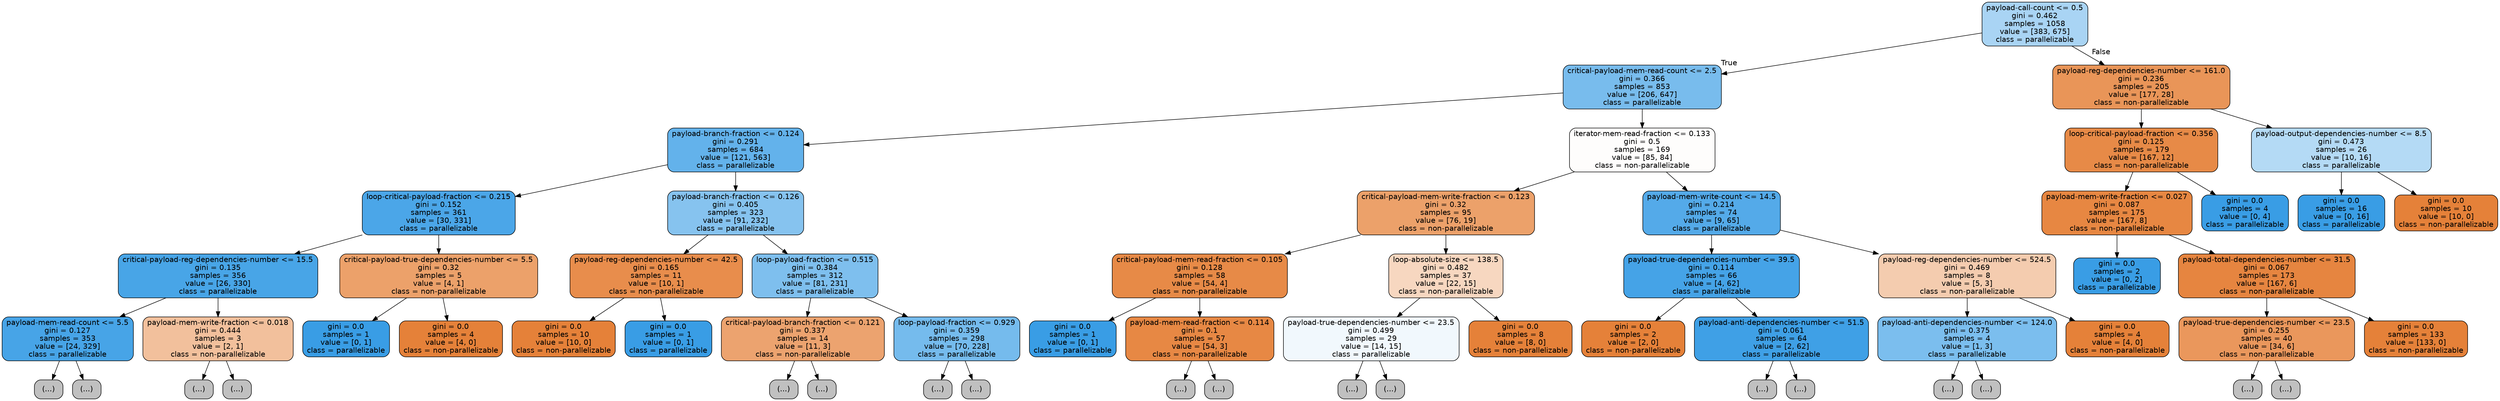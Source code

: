 digraph Tree {
node [shape=box, style="filled, rounded", color="black", fontname=helvetica] ;
edge [fontname=helvetica] ;
0 [label="payload-call-count <= 0.5\ngini = 0.462\nsamples = 1058\nvalue = [383, 675]\nclass = parallelizable", fillcolor="#399de56e"] ;
1 [label="critical-payload-mem-read-count <= 2.5\ngini = 0.366\nsamples = 853\nvalue = [206, 647]\nclass = parallelizable", fillcolor="#399de5ae"] ;
0 -> 1 [labeldistance=2.5, labelangle=45, headlabel="True"] ;
2 [label="payload-branch-fraction <= 0.124\ngini = 0.291\nsamples = 684\nvalue = [121, 563]\nclass = parallelizable", fillcolor="#399de5c8"] ;
1 -> 2 ;
3 [label="loop-critical-payload-fraction <= 0.215\ngini = 0.152\nsamples = 361\nvalue = [30, 331]\nclass = parallelizable", fillcolor="#399de5e8"] ;
2 -> 3 ;
4 [label="critical-payload-reg-dependencies-number <= 15.5\ngini = 0.135\nsamples = 356\nvalue = [26, 330]\nclass = parallelizable", fillcolor="#399de5eb"] ;
3 -> 4 ;
5 [label="payload-mem-read-count <= 5.5\ngini = 0.127\nsamples = 353\nvalue = [24, 329]\nclass = parallelizable", fillcolor="#399de5ec"] ;
4 -> 5 ;
6 [label="(...)", fillcolor="#C0C0C0"] ;
5 -> 6 ;
43 [label="(...)", fillcolor="#C0C0C0"] ;
5 -> 43 ;
54 [label="payload-mem-write-fraction <= 0.018\ngini = 0.444\nsamples = 3\nvalue = [2, 1]\nclass = non-parallelizable", fillcolor="#e581397f"] ;
4 -> 54 ;
55 [label="(...)", fillcolor="#C0C0C0"] ;
54 -> 55 ;
56 [label="(...)", fillcolor="#C0C0C0"] ;
54 -> 56 ;
57 [label="critical-payload-true-dependencies-number <= 5.5\ngini = 0.32\nsamples = 5\nvalue = [4, 1]\nclass = non-parallelizable", fillcolor="#e58139bf"] ;
3 -> 57 ;
58 [label="gini = 0.0\nsamples = 1\nvalue = [0, 1]\nclass = parallelizable", fillcolor="#399de5ff"] ;
57 -> 58 ;
59 [label="gini = 0.0\nsamples = 4\nvalue = [4, 0]\nclass = non-parallelizable", fillcolor="#e58139ff"] ;
57 -> 59 ;
60 [label="payload-branch-fraction <= 0.126\ngini = 0.405\nsamples = 323\nvalue = [91, 232]\nclass = parallelizable", fillcolor="#399de59b"] ;
2 -> 60 ;
61 [label="payload-reg-dependencies-number <= 42.5\ngini = 0.165\nsamples = 11\nvalue = [10, 1]\nclass = non-parallelizable", fillcolor="#e58139e6"] ;
60 -> 61 ;
62 [label="gini = 0.0\nsamples = 10\nvalue = [10, 0]\nclass = non-parallelizable", fillcolor="#e58139ff"] ;
61 -> 62 ;
63 [label="gini = 0.0\nsamples = 1\nvalue = [0, 1]\nclass = parallelizable", fillcolor="#399de5ff"] ;
61 -> 63 ;
64 [label="loop-payload-fraction <= 0.515\ngini = 0.384\nsamples = 312\nvalue = [81, 231]\nclass = parallelizable", fillcolor="#399de5a6"] ;
60 -> 64 ;
65 [label="critical-payload-branch-fraction <= 0.121\ngini = 0.337\nsamples = 14\nvalue = [11, 3]\nclass = non-parallelizable", fillcolor="#e58139b9"] ;
64 -> 65 ;
66 [label="(...)", fillcolor="#C0C0C0"] ;
65 -> 66 ;
67 [label="(...)", fillcolor="#C0C0C0"] ;
65 -> 67 ;
70 [label="loop-payload-fraction <= 0.929\ngini = 0.359\nsamples = 298\nvalue = [70, 228]\nclass = parallelizable", fillcolor="#399de5b1"] ;
64 -> 70 ;
71 [label="(...)", fillcolor="#C0C0C0"] ;
70 -> 71 ;
158 [label="(...)", fillcolor="#C0C0C0"] ;
70 -> 158 ;
167 [label="iterator-mem-read-fraction <= 0.133\ngini = 0.5\nsamples = 169\nvalue = [85, 84]\nclass = non-parallelizable", fillcolor="#e5813903"] ;
1 -> 167 ;
168 [label="critical-payload-mem-write-fraction <= 0.123\ngini = 0.32\nsamples = 95\nvalue = [76, 19]\nclass = non-parallelizable", fillcolor="#e58139bf"] ;
167 -> 168 ;
169 [label="critical-payload-mem-read-fraction <= 0.105\ngini = 0.128\nsamples = 58\nvalue = [54, 4]\nclass = non-parallelizable", fillcolor="#e58139ec"] ;
168 -> 169 ;
170 [label="gini = 0.0\nsamples = 1\nvalue = [0, 1]\nclass = parallelizable", fillcolor="#399de5ff"] ;
169 -> 170 ;
171 [label="payload-mem-read-fraction <= 0.114\ngini = 0.1\nsamples = 57\nvalue = [54, 3]\nclass = non-parallelizable", fillcolor="#e58139f1"] ;
169 -> 171 ;
172 [label="(...)", fillcolor="#C0C0C0"] ;
171 -> 172 ;
173 [label="(...)", fillcolor="#C0C0C0"] ;
171 -> 173 ;
178 [label="loop-absolute-size <= 138.5\ngini = 0.482\nsamples = 37\nvalue = [22, 15]\nclass = non-parallelizable", fillcolor="#e5813951"] ;
168 -> 178 ;
179 [label="payload-true-dependencies-number <= 23.5\ngini = 0.499\nsamples = 29\nvalue = [14, 15]\nclass = parallelizable", fillcolor="#399de511"] ;
178 -> 179 ;
180 [label="(...)", fillcolor="#C0C0C0"] ;
179 -> 180 ;
181 [label="(...)", fillcolor="#C0C0C0"] ;
179 -> 181 ;
194 [label="gini = 0.0\nsamples = 8\nvalue = [8, 0]\nclass = non-parallelizable", fillcolor="#e58139ff"] ;
178 -> 194 ;
195 [label="payload-mem-write-count <= 14.5\ngini = 0.214\nsamples = 74\nvalue = [9, 65]\nclass = parallelizable", fillcolor="#399de5dc"] ;
167 -> 195 ;
196 [label="payload-true-dependencies-number <= 39.5\ngini = 0.114\nsamples = 66\nvalue = [4, 62]\nclass = parallelizable", fillcolor="#399de5ef"] ;
195 -> 196 ;
197 [label="gini = 0.0\nsamples = 2\nvalue = [2, 0]\nclass = non-parallelizable", fillcolor="#e58139ff"] ;
196 -> 197 ;
198 [label="payload-anti-dependencies-number <= 51.5\ngini = 0.061\nsamples = 64\nvalue = [2, 62]\nclass = parallelizable", fillcolor="#399de5f7"] ;
196 -> 198 ;
199 [label="(...)", fillcolor="#C0C0C0"] ;
198 -> 199 ;
200 [label="(...)", fillcolor="#C0C0C0"] ;
198 -> 200 ;
203 [label="payload-reg-dependencies-number <= 524.5\ngini = 0.469\nsamples = 8\nvalue = [5, 3]\nclass = non-parallelizable", fillcolor="#e5813966"] ;
195 -> 203 ;
204 [label="payload-anti-dependencies-number <= 124.0\ngini = 0.375\nsamples = 4\nvalue = [1, 3]\nclass = parallelizable", fillcolor="#399de5aa"] ;
203 -> 204 ;
205 [label="(...)", fillcolor="#C0C0C0"] ;
204 -> 205 ;
206 [label="(...)", fillcolor="#C0C0C0"] ;
204 -> 206 ;
207 [label="gini = 0.0\nsamples = 4\nvalue = [4, 0]\nclass = non-parallelizable", fillcolor="#e58139ff"] ;
203 -> 207 ;
208 [label="payload-reg-dependencies-number <= 161.0\ngini = 0.236\nsamples = 205\nvalue = [177, 28]\nclass = non-parallelizable", fillcolor="#e58139d7"] ;
0 -> 208 [labeldistance=2.5, labelangle=-45, headlabel="False"] ;
209 [label="loop-critical-payload-fraction <= 0.356\ngini = 0.125\nsamples = 179\nvalue = [167, 12]\nclass = non-parallelizable", fillcolor="#e58139ed"] ;
208 -> 209 ;
210 [label="payload-mem-write-fraction <= 0.027\ngini = 0.087\nsamples = 175\nvalue = [167, 8]\nclass = non-parallelizable", fillcolor="#e58139f3"] ;
209 -> 210 ;
211 [label="gini = 0.0\nsamples = 2\nvalue = [0, 2]\nclass = parallelizable", fillcolor="#399de5ff"] ;
210 -> 211 ;
212 [label="payload-total-dependencies-number <= 31.5\ngini = 0.067\nsamples = 173\nvalue = [167, 6]\nclass = non-parallelizable", fillcolor="#e58139f6"] ;
210 -> 212 ;
213 [label="payload-true-dependencies-number <= 23.5\ngini = 0.255\nsamples = 40\nvalue = [34, 6]\nclass = non-parallelizable", fillcolor="#e58139d2"] ;
212 -> 213 ;
214 [label="(...)", fillcolor="#C0C0C0"] ;
213 -> 214 ;
219 [label="(...)", fillcolor="#C0C0C0"] ;
213 -> 219 ;
220 [label="gini = 0.0\nsamples = 133\nvalue = [133, 0]\nclass = non-parallelizable", fillcolor="#e58139ff"] ;
212 -> 220 ;
221 [label="gini = 0.0\nsamples = 4\nvalue = [0, 4]\nclass = parallelizable", fillcolor="#399de5ff"] ;
209 -> 221 ;
222 [label="payload-output-dependencies-number <= 8.5\ngini = 0.473\nsamples = 26\nvalue = [10, 16]\nclass = parallelizable", fillcolor="#399de560"] ;
208 -> 222 ;
223 [label="gini = 0.0\nsamples = 16\nvalue = [0, 16]\nclass = parallelizable", fillcolor="#399de5ff"] ;
222 -> 223 ;
224 [label="gini = 0.0\nsamples = 10\nvalue = [10, 0]\nclass = non-parallelizable", fillcolor="#e58139ff"] ;
222 -> 224 ;
}